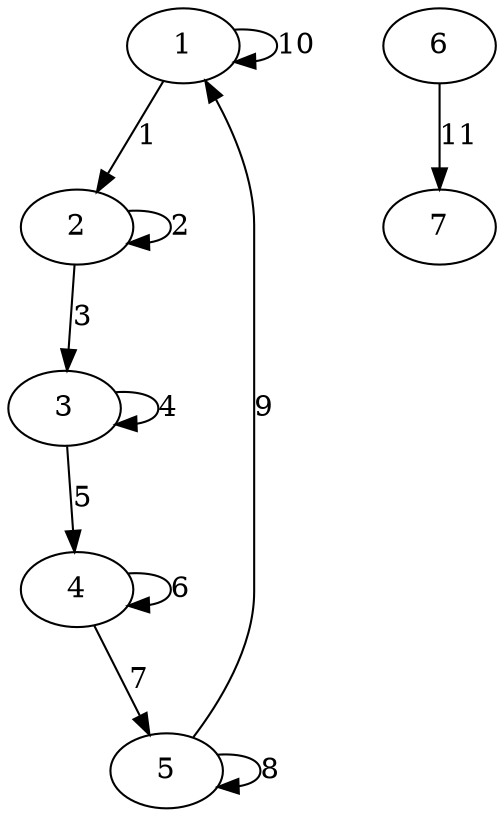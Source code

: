 digraph {
1 -> 2 [label = "1"]
2 -> 2 [label = "2"]
2 -> 3 [label = "3"]
3 -> 3 [label = "4"]
3 -> 4 [label = "5"]
4 -> 4 [label = "6"]
4 -> 5 [label = "7"]
5 -> 5 [label = "8"]
5 -> 1 [label = "9"]
1 -> 1 [label = "10"]
6 -> 7 [label = "11"]
}